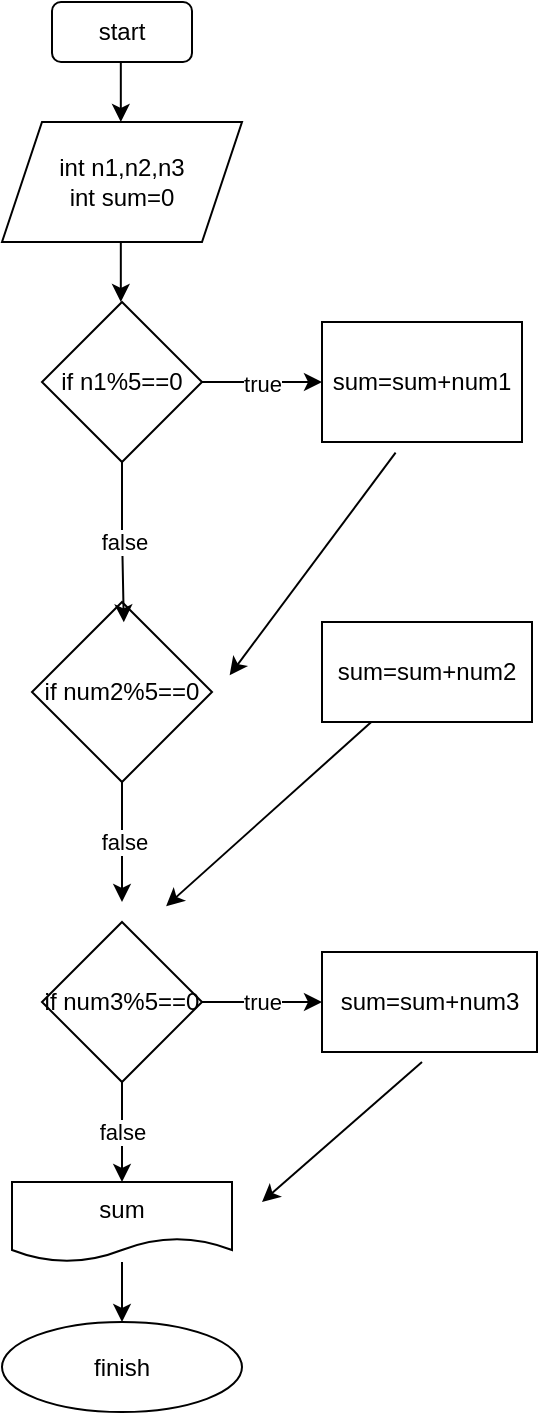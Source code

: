 <mxfile version="21.8.2" type="device">
  <diagram id="C5RBs43oDa-KdzZeNtuy" name="Page-1">
    <mxGraphModel dx="1235" dy="1863" grid="1" gridSize="10" guides="1" tooltips="1" connect="1" arrows="1" fold="1" page="1" pageScale="1" pageWidth="827" pageHeight="1169" math="0" shadow="0">
      <root>
        <mxCell id="WIyWlLk6GJQsqaUBKTNV-0" />
        <mxCell id="WIyWlLk6GJQsqaUBKTNV-1" parent="WIyWlLk6GJQsqaUBKTNV-0" />
        <mxCell id="6G757big6noDgc25PmHZ-0" value="start" style="rounded=1;whiteSpace=wrap;html=1;" vertex="1" parent="WIyWlLk6GJQsqaUBKTNV-1">
          <mxGeometry x="365" y="-170" width="70" height="30" as="geometry" />
        </mxCell>
        <mxCell id="6G757big6noDgc25PmHZ-1" value="finish" style="ellipse;whiteSpace=wrap;html=1;" vertex="1" parent="WIyWlLk6GJQsqaUBKTNV-1">
          <mxGeometry x="340" y="490" width="120" height="45" as="geometry" />
        </mxCell>
        <mxCell id="6G757big6noDgc25PmHZ-2" value="int n1,n2,n3&lt;br&gt;int sum=0" style="shape=parallelogram;perimeter=parallelogramPerimeter;whiteSpace=wrap;html=1;fixedSize=1;" vertex="1" parent="WIyWlLk6GJQsqaUBKTNV-1">
          <mxGeometry x="340" y="-110" width="120" height="60" as="geometry" />
        </mxCell>
        <mxCell id="6G757big6noDgc25PmHZ-7" value="true" style="edgeStyle=orthogonalEdgeStyle;rounded=0;orthogonalLoop=1;jettySize=auto;html=1;" edge="1" parent="WIyWlLk6GJQsqaUBKTNV-1" source="6G757big6noDgc25PmHZ-3">
          <mxGeometry relative="1" as="geometry">
            <mxPoint x="500" y="20" as="targetPoint" />
          </mxGeometry>
        </mxCell>
        <mxCell id="6G757big6noDgc25PmHZ-3" value="if n1%5==0" style="rhombus;whiteSpace=wrap;html=1;" vertex="1" parent="WIyWlLk6GJQsqaUBKTNV-1">
          <mxGeometry x="360" y="-20" width="80" height="80" as="geometry" />
        </mxCell>
        <mxCell id="6G757big6noDgc25PmHZ-19" value="false" style="edgeStyle=orthogonalEdgeStyle;rounded=0;orthogonalLoop=1;jettySize=auto;html=1;" edge="1" parent="WIyWlLk6GJQsqaUBKTNV-1" source="6G757big6noDgc25PmHZ-10">
          <mxGeometry relative="1" as="geometry">
            <mxPoint x="400" y="280" as="targetPoint" />
          </mxGeometry>
        </mxCell>
        <mxCell id="6G757big6noDgc25PmHZ-10" value="if num2%5==0" style="rhombus;whiteSpace=wrap;html=1;" vertex="1" parent="WIyWlLk6GJQsqaUBKTNV-1">
          <mxGeometry x="355" y="130" width="90" height="90" as="geometry" />
        </mxCell>
        <mxCell id="6G757big6noDgc25PmHZ-13" value="sum=sum+num1" style="rounded=0;whiteSpace=wrap;html=1;" vertex="1" parent="WIyWlLk6GJQsqaUBKTNV-1">
          <mxGeometry x="500" y="-10" width="100" height="60" as="geometry" />
        </mxCell>
        <mxCell id="6G757big6noDgc25PmHZ-16" value="false" style="edgeStyle=orthogonalEdgeStyle;rounded=0;orthogonalLoop=1;jettySize=auto;html=1;entryX=0.51;entryY=0.113;entryDx=0;entryDy=0;entryPerimeter=0;" edge="1" parent="WIyWlLk6GJQsqaUBKTNV-1" source="6G757big6noDgc25PmHZ-3" target="6G757big6noDgc25PmHZ-10">
          <mxGeometry relative="1" as="geometry" />
        </mxCell>
        <mxCell id="6G757big6noDgc25PmHZ-17" value="" style="endArrow=classic;html=1;rounded=0;exitX=0.368;exitY=1.089;exitDx=0;exitDy=0;exitPerimeter=0;entryX=1.098;entryY=0.407;entryDx=0;entryDy=0;entryPerimeter=0;" edge="1" parent="WIyWlLk6GJQsqaUBKTNV-1" source="6G757big6noDgc25PmHZ-13" target="6G757big6noDgc25PmHZ-10">
          <mxGeometry width="50" height="50" relative="1" as="geometry">
            <mxPoint x="490" y="130" as="sourcePoint" />
            <mxPoint x="540" y="80" as="targetPoint" />
          </mxGeometry>
        </mxCell>
        <mxCell id="6G757big6noDgc25PmHZ-34" value="true" style="edgeStyle=orthogonalEdgeStyle;rounded=0;orthogonalLoop=1;jettySize=auto;html=1;entryX=0;entryY=0.5;entryDx=0;entryDy=0;" edge="1" parent="WIyWlLk6GJQsqaUBKTNV-1" source="6G757big6noDgc25PmHZ-20" target="6G757big6noDgc25PmHZ-33">
          <mxGeometry relative="1" as="geometry" />
        </mxCell>
        <mxCell id="6G757big6noDgc25PmHZ-35" value="false" style="edgeStyle=orthogonalEdgeStyle;rounded=0;orthogonalLoop=1;jettySize=auto;html=1;" edge="1" parent="WIyWlLk6GJQsqaUBKTNV-1" source="6G757big6noDgc25PmHZ-20" target="6G757big6noDgc25PmHZ-36">
          <mxGeometry relative="1" as="geometry">
            <mxPoint x="400" y="450" as="targetPoint" />
          </mxGeometry>
        </mxCell>
        <mxCell id="6G757big6noDgc25PmHZ-20" value="if num3%5==0" style="rhombus;whiteSpace=wrap;html=1;" vertex="1" parent="WIyWlLk6GJQsqaUBKTNV-1">
          <mxGeometry x="360" y="290" width="80" height="80" as="geometry" />
        </mxCell>
        <mxCell id="6G757big6noDgc25PmHZ-27" value="" style="endArrow=classic;html=1;rounded=0;" edge="1" parent="WIyWlLk6GJQsqaUBKTNV-1" source="6G757big6noDgc25PmHZ-21">
          <mxGeometry width="50" height="50" relative="1" as="geometry">
            <mxPoint x="560" y="170" as="sourcePoint" />
            <mxPoint x="422.069" y="282.069" as="targetPoint" />
          </mxGeometry>
        </mxCell>
        <mxCell id="6G757big6noDgc25PmHZ-29" value="" style="endArrow=classic;html=1;rounded=0;" edge="1" parent="WIyWlLk6GJQsqaUBKTNV-1">
          <mxGeometry width="50" height="50" relative="1" as="geometry">
            <mxPoint x="399.41" y="-140" as="sourcePoint" />
            <mxPoint x="399.41" y="-110" as="targetPoint" />
            <Array as="points">
              <mxPoint x="399.41" y="-130" />
            </Array>
          </mxGeometry>
        </mxCell>
        <mxCell id="6G757big6noDgc25PmHZ-30" value="" style="endArrow=classic;html=1;rounded=0;" edge="1" parent="WIyWlLk6GJQsqaUBKTNV-1">
          <mxGeometry width="50" height="50" relative="1" as="geometry">
            <mxPoint x="399.41" y="-50" as="sourcePoint" />
            <mxPoint x="399.41" y="-20" as="targetPoint" />
            <Array as="points">
              <mxPoint x="399.41" y="-40" />
            </Array>
          </mxGeometry>
        </mxCell>
        <mxCell id="6G757big6noDgc25PmHZ-31" value="" style="endArrow=classic;html=1;rounded=0;" edge="1" parent="WIyWlLk6GJQsqaUBKTNV-1" target="6G757big6noDgc25PmHZ-21">
          <mxGeometry width="50" height="50" relative="1" as="geometry">
            <mxPoint x="560" y="170" as="sourcePoint" />
            <mxPoint x="422.069" y="282.069" as="targetPoint" />
          </mxGeometry>
        </mxCell>
        <mxCell id="6G757big6noDgc25PmHZ-21" value="sum=sum+num2" style="rounded=0;whiteSpace=wrap;html=1;" vertex="1" parent="WIyWlLk6GJQsqaUBKTNV-1">
          <mxGeometry x="500" y="140" width="105" height="50" as="geometry" />
        </mxCell>
        <mxCell id="6G757big6noDgc25PmHZ-33" value="sum=sum+num3" style="rounded=0;whiteSpace=wrap;html=1;" vertex="1" parent="WIyWlLk6GJQsqaUBKTNV-1">
          <mxGeometry x="500" y="305" width="107.5" height="50" as="geometry" />
        </mxCell>
        <mxCell id="6G757big6noDgc25PmHZ-38" style="edgeStyle=orthogonalEdgeStyle;rounded=0;orthogonalLoop=1;jettySize=auto;html=1;entryX=0.5;entryY=0;entryDx=0;entryDy=0;" edge="1" parent="WIyWlLk6GJQsqaUBKTNV-1" source="6G757big6noDgc25PmHZ-36" target="6G757big6noDgc25PmHZ-1">
          <mxGeometry relative="1" as="geometry" />
        </mxCell>
        <mxCell id="6G757big6noDgc25PmHZ-36" value="sum" style="shape=document;whiteSpace=wrap;html=1;boundedLbl=1;" vertex="1" parent="WIyWlLk6GJQsqaUBKTNV-1">
          <mxGeometry x="345" y="420" width="110" height="40" as="geometry" />
        </mxCell>
        <mxCell id="6G757big6noDgc25PmHZ-37" value="" style="endArrow=classic;html=1;rounded=0;" edge="1" parent="WIyWlLk6GJQsqaUBKTNV-1">
          <mxGeometry width="50" height="50" relative="1" as="geometry">
            <mxPoint x="550" y="360" as="sourcePoint" />
            <mxPoint x="470" y="430" as="targetPoint" />
          </mxGeometry>
        </mxCell>
      </root>
    </mxGraphModel>
  </diagram>
</mxfile>
